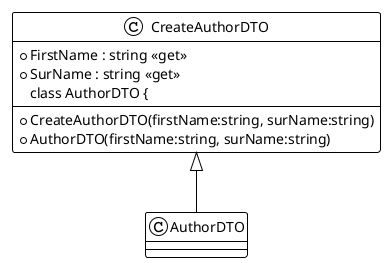 @startuml
!theme plain
class CreateAuthorDTO {
+ CreateAuthorDTO(firstName:string, surName:string)
+ FirstName : string <<get>>
+ SurName : string <<get>>
class AuthorDTO {
+ AuthorDTO(firstName:string, surName:string)
}

CreateAuthorDTO <|-- AuthorDTO
@enduml
